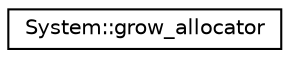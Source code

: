 digraph G
{
  edge [fontname="Helvetica",fontsize="10",labelfontname="Helvetica",labelfontsize="10"];
  node [fontname="Helvetica",fontsize="10",shape=record];
  rankdir="LR";
  Node1 [label="System::grow_allocator",height=0.2,width=0.4,color="black", fillcolor="white", style="filled",URL="$class_system_1_1grow__allocator.html"];
}
